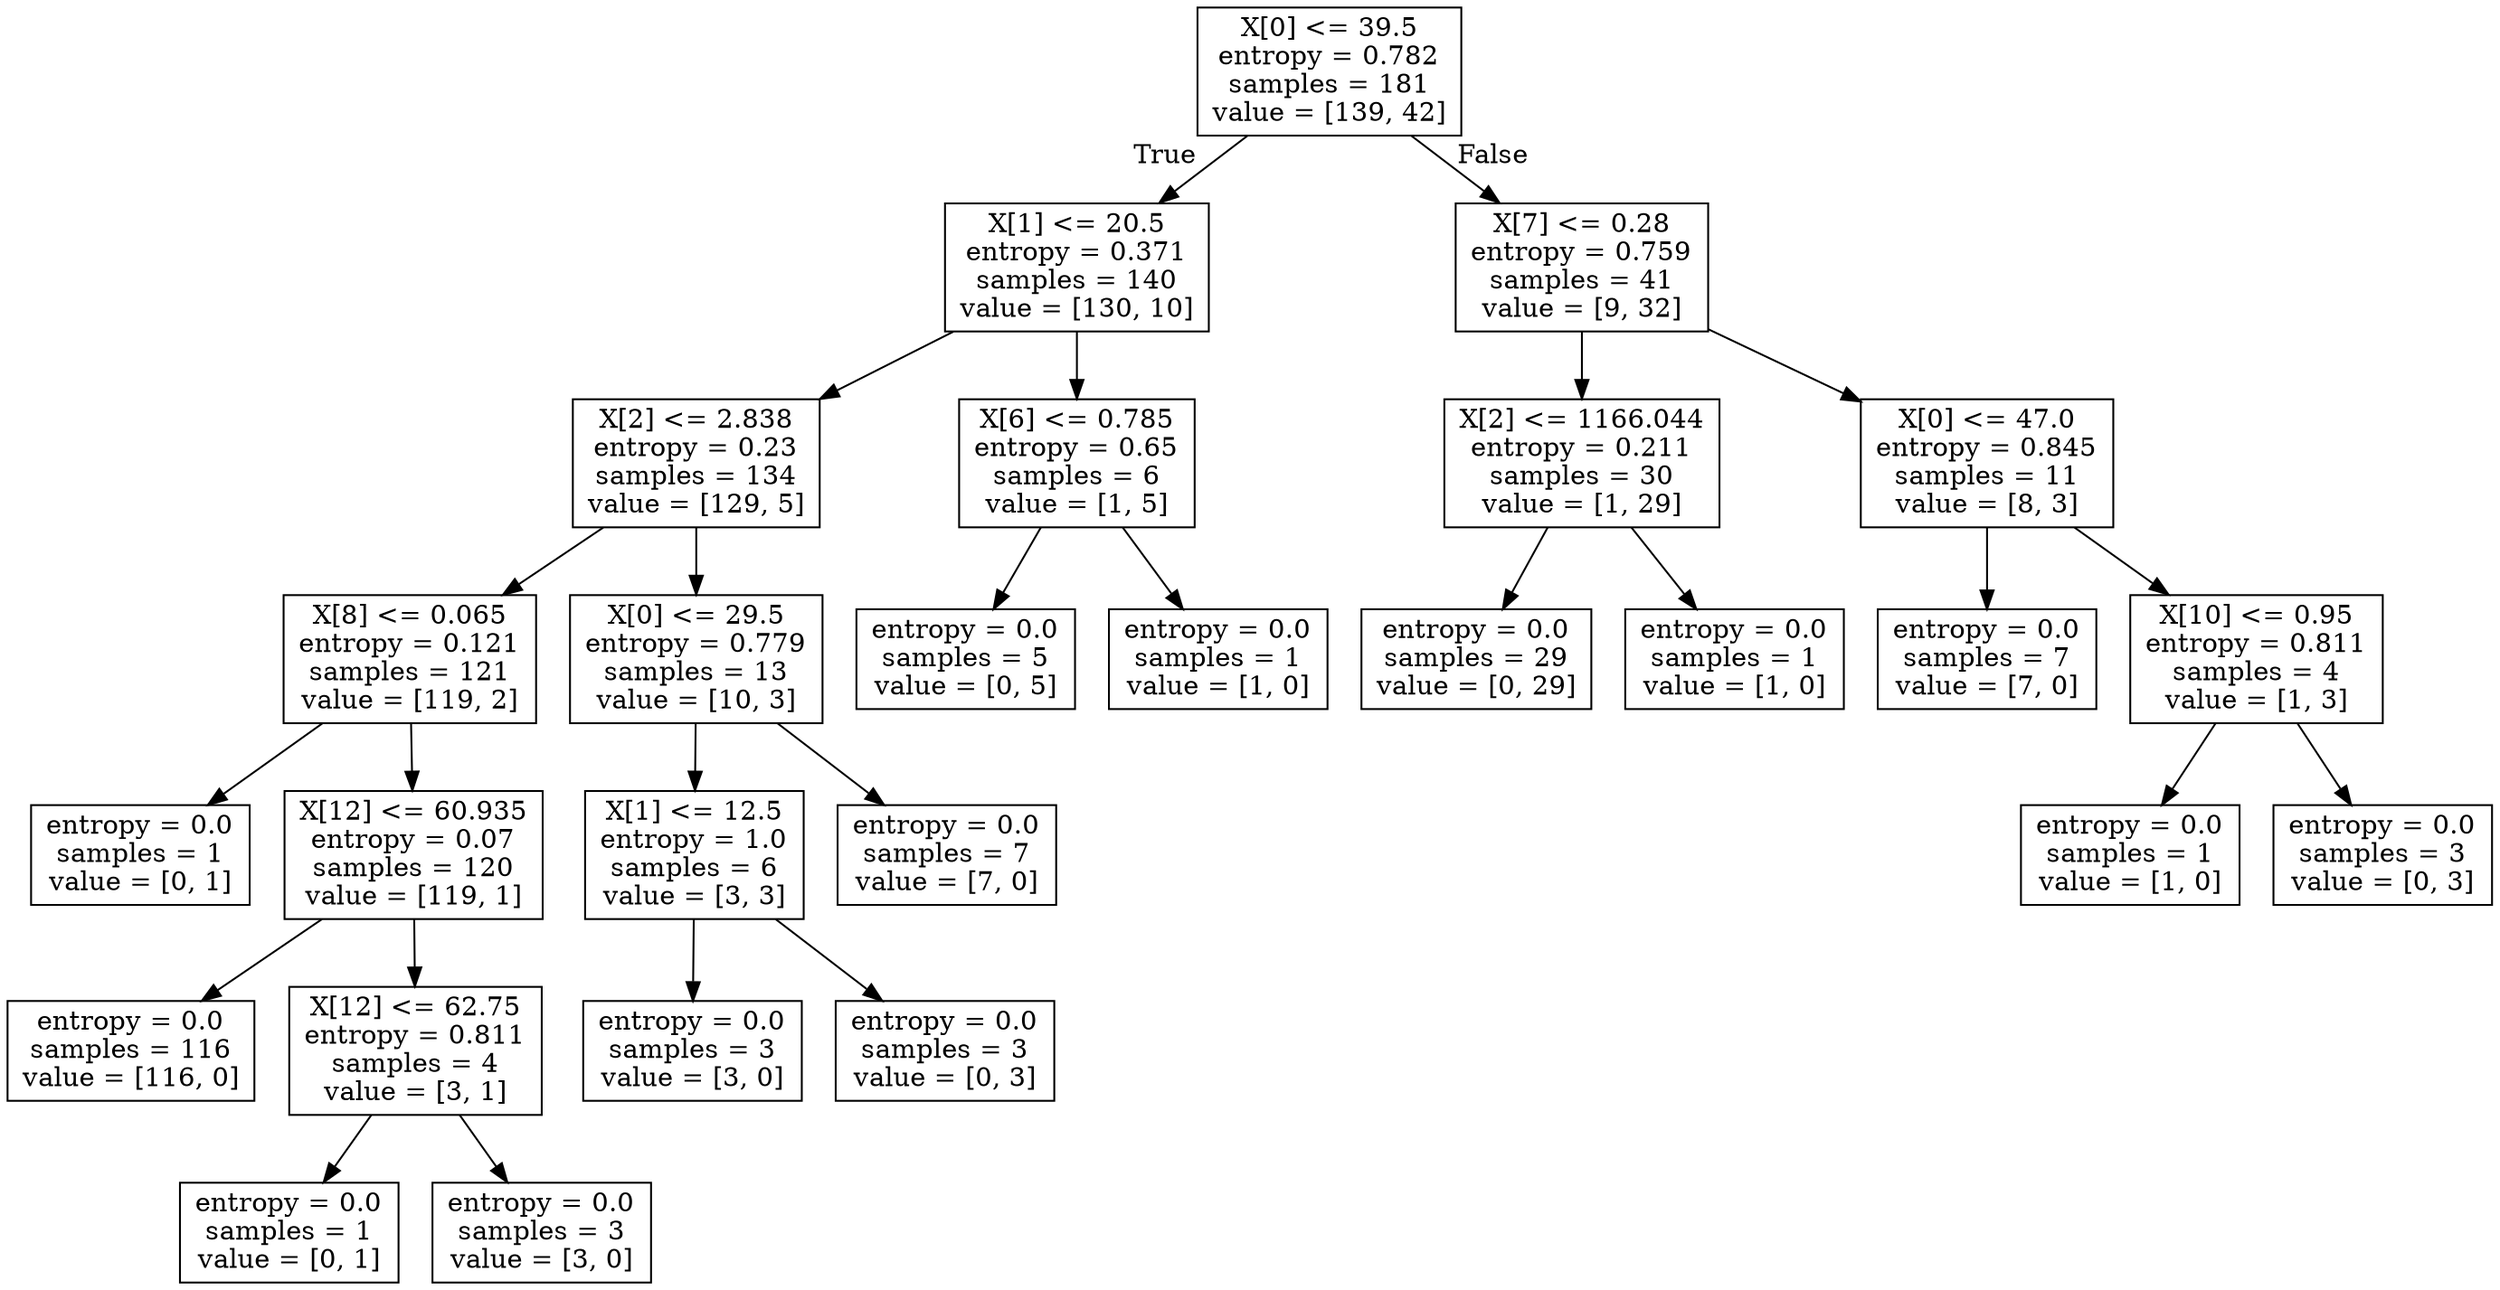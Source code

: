 digraph Tree {
node [shape=box] ;
0 [label="X[0] <= 39.5\nentropy = 0.782\nsamples = 181\nvalue = [139, 42]"] ;
1 [label="X[1] <= 20.5\nentropy = 0.371\nsamples = 140\nvalue = [130, 10]"] ;
0 -> 1 [labeldistance=2.5, labelangle=45, headlabel="True"] ;
2 [label="X[2] <= 2.838\nentropy = 0.23\nsamples = 134\nvalue = [129, 5]"] ;
1 -> 2 ;
3 [label="X[8] <= 0.065\nentropy = 0.121\nsamples = 121\nvalue = [119, 2]"] ;
2 -> 3 ;
4 [label="entropy = 0.0\nsamples = 1\nvalue = [0, 1]"] ;
3 -> 4 ;
5 [label="X[12] <= 60.935\nentropy = 0.07\nsamples = 120\nvalue = [119, 1]"] ;
3 -> 5 ;
6 [label="entropy = 0.0\nsamples = 116\nvalue = [116, 0]"] ;
5 -> 6 ;
7 [label="X[12] <= 62.75\nentropy = 0.811\nsamples = 4\nvalue = [3, 1]"] ;
5 -> 7 ;
8 [label="entropy = 0.0\nsamples = 1\nvalue = [0, 1]"] ;
7 -> 8 ;
9 [label="entropy = 0.0\nsamples = 3\nvalue = [3, 0]"] ;
7 -> 9 ;
10 [label="X[0] <= 29.5\nentropy = 0.779\nsamples = 13\nvalue = [10, 3]"] ;
2 -> 10 ;
11 [label="X[1] <= 12.5\nentropy = 1.0\nsamples = 6\nvalue = [3, 3]"] ;
10 -> 11 ;
12 [label="entropy = 0.0\nsamples = 3\nvalue = [3, 0]"] ;
11 -> 12 ;
13 [label="entropy = 0.0\nsamples = 3\nvalue = [0, 3]"] ;
11 -> 13 ;
14 [label="entropy = 0.0\nsamples = 7\nvalue = [7, 0]"] ;
10 -> 14 ;
15 [label="X[6] <= 0.785\nentropy = 0.65\nsamples = 6\nvalue = [1, 5]"] ;
1 -> 15 ;
16 [label="entropy = 0.0\nsamples = 5\nvalue = [0, 5]"] ;
15 -> 16 ;
17 [label="entropy = 0.0\nsamples = 1\nvalue = [1, 0]"] ;
15 -> 17 ;
18 [label="X[7] <= 0.28\nentropy = 0.759\nsamples = 41\nvalue = [9, 32]"] ;
0 -> 18 [labeldistance=2.5, labelangle=-45, headlabel="False"] ;
19 [label="X[2] <= 1166.044\nentropy = 0.211\nsamples = 30\nvalue = [1, 29]"] ;
18 -> 19 ;
20 [label="entropy = 0.0\nsamples = 29\nvalue = [0, 29]"] ;
19 -> 20 ;
21 [label="entropy = 0.0\nsamples = 1\nvalue = [1, 0]"] ;
19 -> 21 ;
22 [label="X[0] <= 47.0\nentropy = 0.845\nsamples = 11\nvalue = [8, 3]"] ;
18 -> 22 ;
23 [label="entropy = 0.0\nsamples = 7\nvalue = [7, 0]"] ;
22 -> 23 ;
24 [label="X[10] <= 0.95\nentropy = 0.811\nsamples = 4\nvalue = [1, 3]"] ;
22 -> 24 ;
25 [label="entropy = 0.0\nsamples = 1\nvalue = [1, 0]"] ;
24 -> 25 ;
26 [label="entropy = 0.0\nsamples = 3\nvalue = [0, 3]"] ;
24 -> 26 ;
}